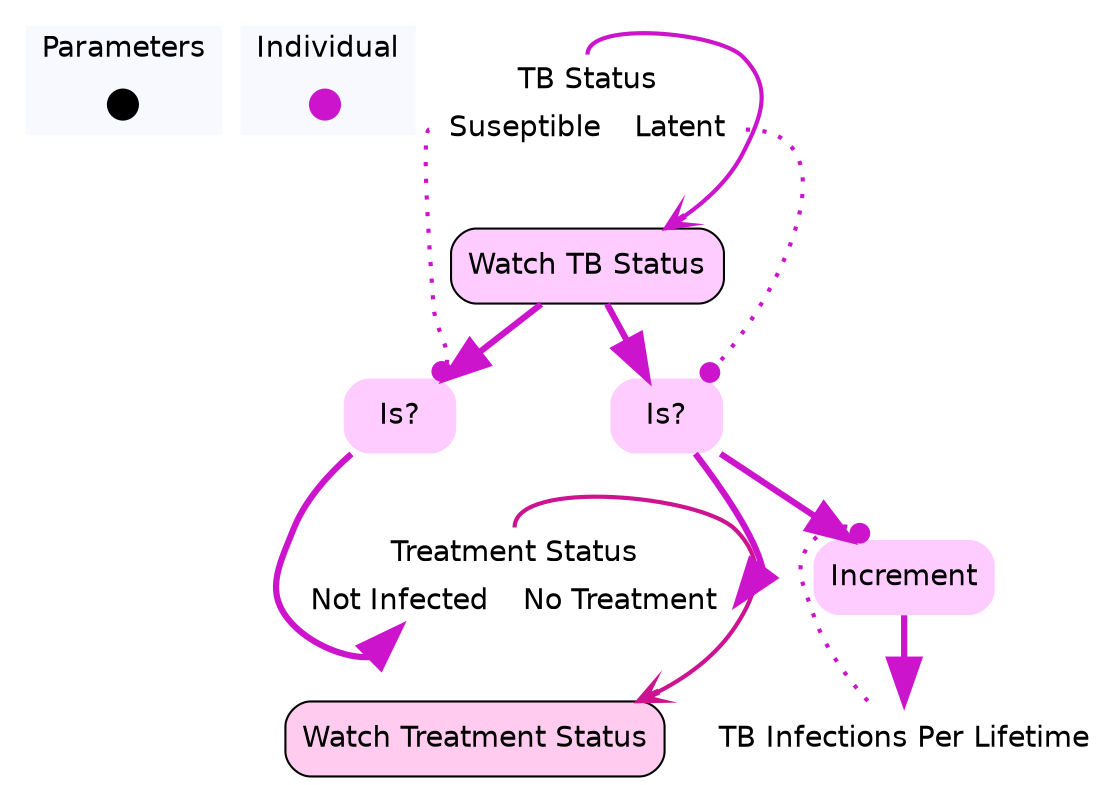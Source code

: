 digraph watchTBStatus {

	subgraph clustercontextKey {
		fontname=Helvetica;
		label="Parameters";
		style="filled";
		fillcolor=ghostwhite;
		color=white;
		labeljust=l;
		contextOverview [style=filled,shape=point,fixedsize=true,width=.2,height=.2,fontcolor=white,color="black",label=""];
	}
	subgraph clusterindividualKey {
		fontname=Helvetica;
		nodesep=0.1;
		style="filled";
		fillcolor=ghostwhite;
		label="Individual";
		color=white;
		labeljust=l;
		watchTBStatusOverview [fontname=Helvetica,style=filled,shape=point,fixedsize=true,width=.2,height=.2,fontcolor=white,color="0.833, 0.9 , 0.8",label="",URL="individual__Overview.svg"];

	}
		watchTreatmentStatus [shape=box,style="rounded,filled",fontname=Helvetica,color=black,fillcolor="0.888, 0.2, 1.0",label="Watch Treatment Status",URL="individual_watchTreatmentStatus.svg"];
		individualtreatmentStatusRecord:individualtreatmentStatus ->  watchTreatmentStatus [color="0.888, 0.9 , 0.8",penwidth=2.0,arrowhead=vee];
		individualtreatmentStatusRecord [shape=record,fontname=Helvetica,style=filled,color=none,fillcolor=white,label="{<individualtreatmentStatus> Treatment Status | {<individualtreatmentStatusnotInfected> Not Infected|<individualtreatmentStatusnoTreatment> No Treatment}}"];
		individualtBStatusRecord [shape=record,fontname=Helvetica,style=filled,color=none,fillcolor=white,label="{<individualtBStatus> TB Status | {<individualtBStatussuseptible> Suseptible|<individualtBStatuslatent> Latent}}"];
		individualtreatmentStatusRecord [shape=record,fontname=Helvetica,style=filled,color=none,fillcolor=white,label="{<individualtreatmentStatus> Treatment Status | {<individualtreatmentStatusnotInfected> Not Infected|<individualtreatmentStatusnoTreatment> No Treatment}}"];
		individualtBInfectionsPerLifetime [shape=none,fontsize=14,style="filled",fontname=Helvetica,color=none,fillcolor=white,label="TB Infections Per Lifetime"];
		individualtBStatusRecord [shape=record,fontname=Helvetica,style=filled,color=none,fillcolor=white,label="{<individualtBStatus> TB Status | {<individualtBStatussuseptible> Suseptible|<individualtBStatuslatent> Latent}}"];

//subgraph clusterwatchTBStatus {
	//style=filled;
	//color=white;
	//fillcolor="0.0, 0.0, 0.98";
		watchTBStatus [shape=box,style="rounded,filled",fontname=Helvetica,color=black,fillcolor="0.833, 0.2, 1.0",label="Watch TB Status",URL="individual_watchTBStatus.svg"];
		individualtBStatusRecord:individualtBStatus ->  watchTBStatus [color="0.833, 0.9 , 0.8",penwidth=2.0,arrowhead=vee];
	watchTBStatus ->  tBStatusIdenticalLatentQueryCopy [color="0.833, 0.9 , 0.8",penwidth=3.0,arrowsize=2.0];
	watchTBStatus ->  tBStatusIdenticalSuseptibleQueryCopy [color="0.833, 0.9 , 0.8",penwidth=3.0,arrowsize=2.0];
		incrementTBInfectionsPerLifetime [shape=none,style="rounded,filled",fontname=Helvetica,color="0.833, 0.2, 1.0",label="Increment"];
			incrementTBInfectionsPerLifetime ->  individualtBInfectionsPerLifetime [color="0.833, 0.9 , 0.8",penwidth=3.0,arrowsize=2.0];
		tBStatusIdenticalLatentQueryCopy [shape=none,style="rounded,filled",fontname=Helvetica,color="0.833, 0.2, 1.0",label="Is?"];
	tBStatusIdenticalLatentQueryCopy ->  incrementTBInfectionsPerLifetime [color="0.833, 0.9 , 0.8",penwidth=3.0,arrowsize=2.0];
			tBStatusIdenticalLatentQueryCopy ->  individualtreatmentStatusRecord:individualtreatmentStatusnoTreatment [color="0.833, 0.9 , 0.8",penwidth=3.0,arrowsize=2.0];
		tBStatusIdenticalSuseptibleQueryCopy [shape=none,style="rounded,filled",fontname=Helvetica,color="0.833, 0.2, 1.0",label="Is?"];
			tBStatusIdenticalSuseptibleQueryCopy ->  individualtreatmentStatusRecord:individualtreatmentStatusnotInfected [color="0.833, 0.9 , 0.8",penwidth=3.0,arrowsize=2.0];
//}
		individualtBInfectionsPerLifetime -> incrementTBInfectionsPerLifetime:nw [style=dotted,arrowhead=dot,color="0.833, 0.9 , 0.8",penwidth=2.0];
		individualtBStatusRecord:individualtBStatuslatent -> tBStatusIdenticalLatentQueryCopy:ne [style=dotted,arrowhead=dot,color="0.833, 0.9 , 0.8",penwidth=2.0];
		individualtBStatusRecord:individualtBStatussuseptible -> tBStatusIdenticalSuseptibleQueryCopy:ne [style=dotted,arrowhead=dot,color="0.833, 0.9 , 0.8",penwidth=2.0];
}
